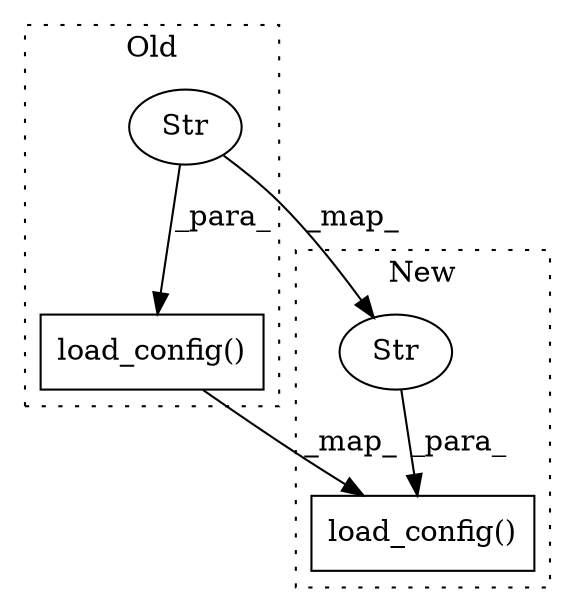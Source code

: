 digraph G {
subgraph cluster0 {
1 [label="load_config()" a="75" s="2526,2561" l="19,1" shape="box"];
3 [label="Str" a="66" s="2545" l="16" shape="ellipse"];
label = "Old";
style="dotted";
}
subgraph cluster1 {
2 [label="load_config()" a="75" s="2518,2553" l="19,1" shape="box"];
4 [label="Str" a="66" s="2537" l="16" shape="ellipse"];
label = "New";
style="dotted";
}
1 -> 2 [label="_map_"];
3 -> 1 [label="_para_"];
3 -> 4 [label="_map_"];
4 -> 2 [label="_para_"];
}